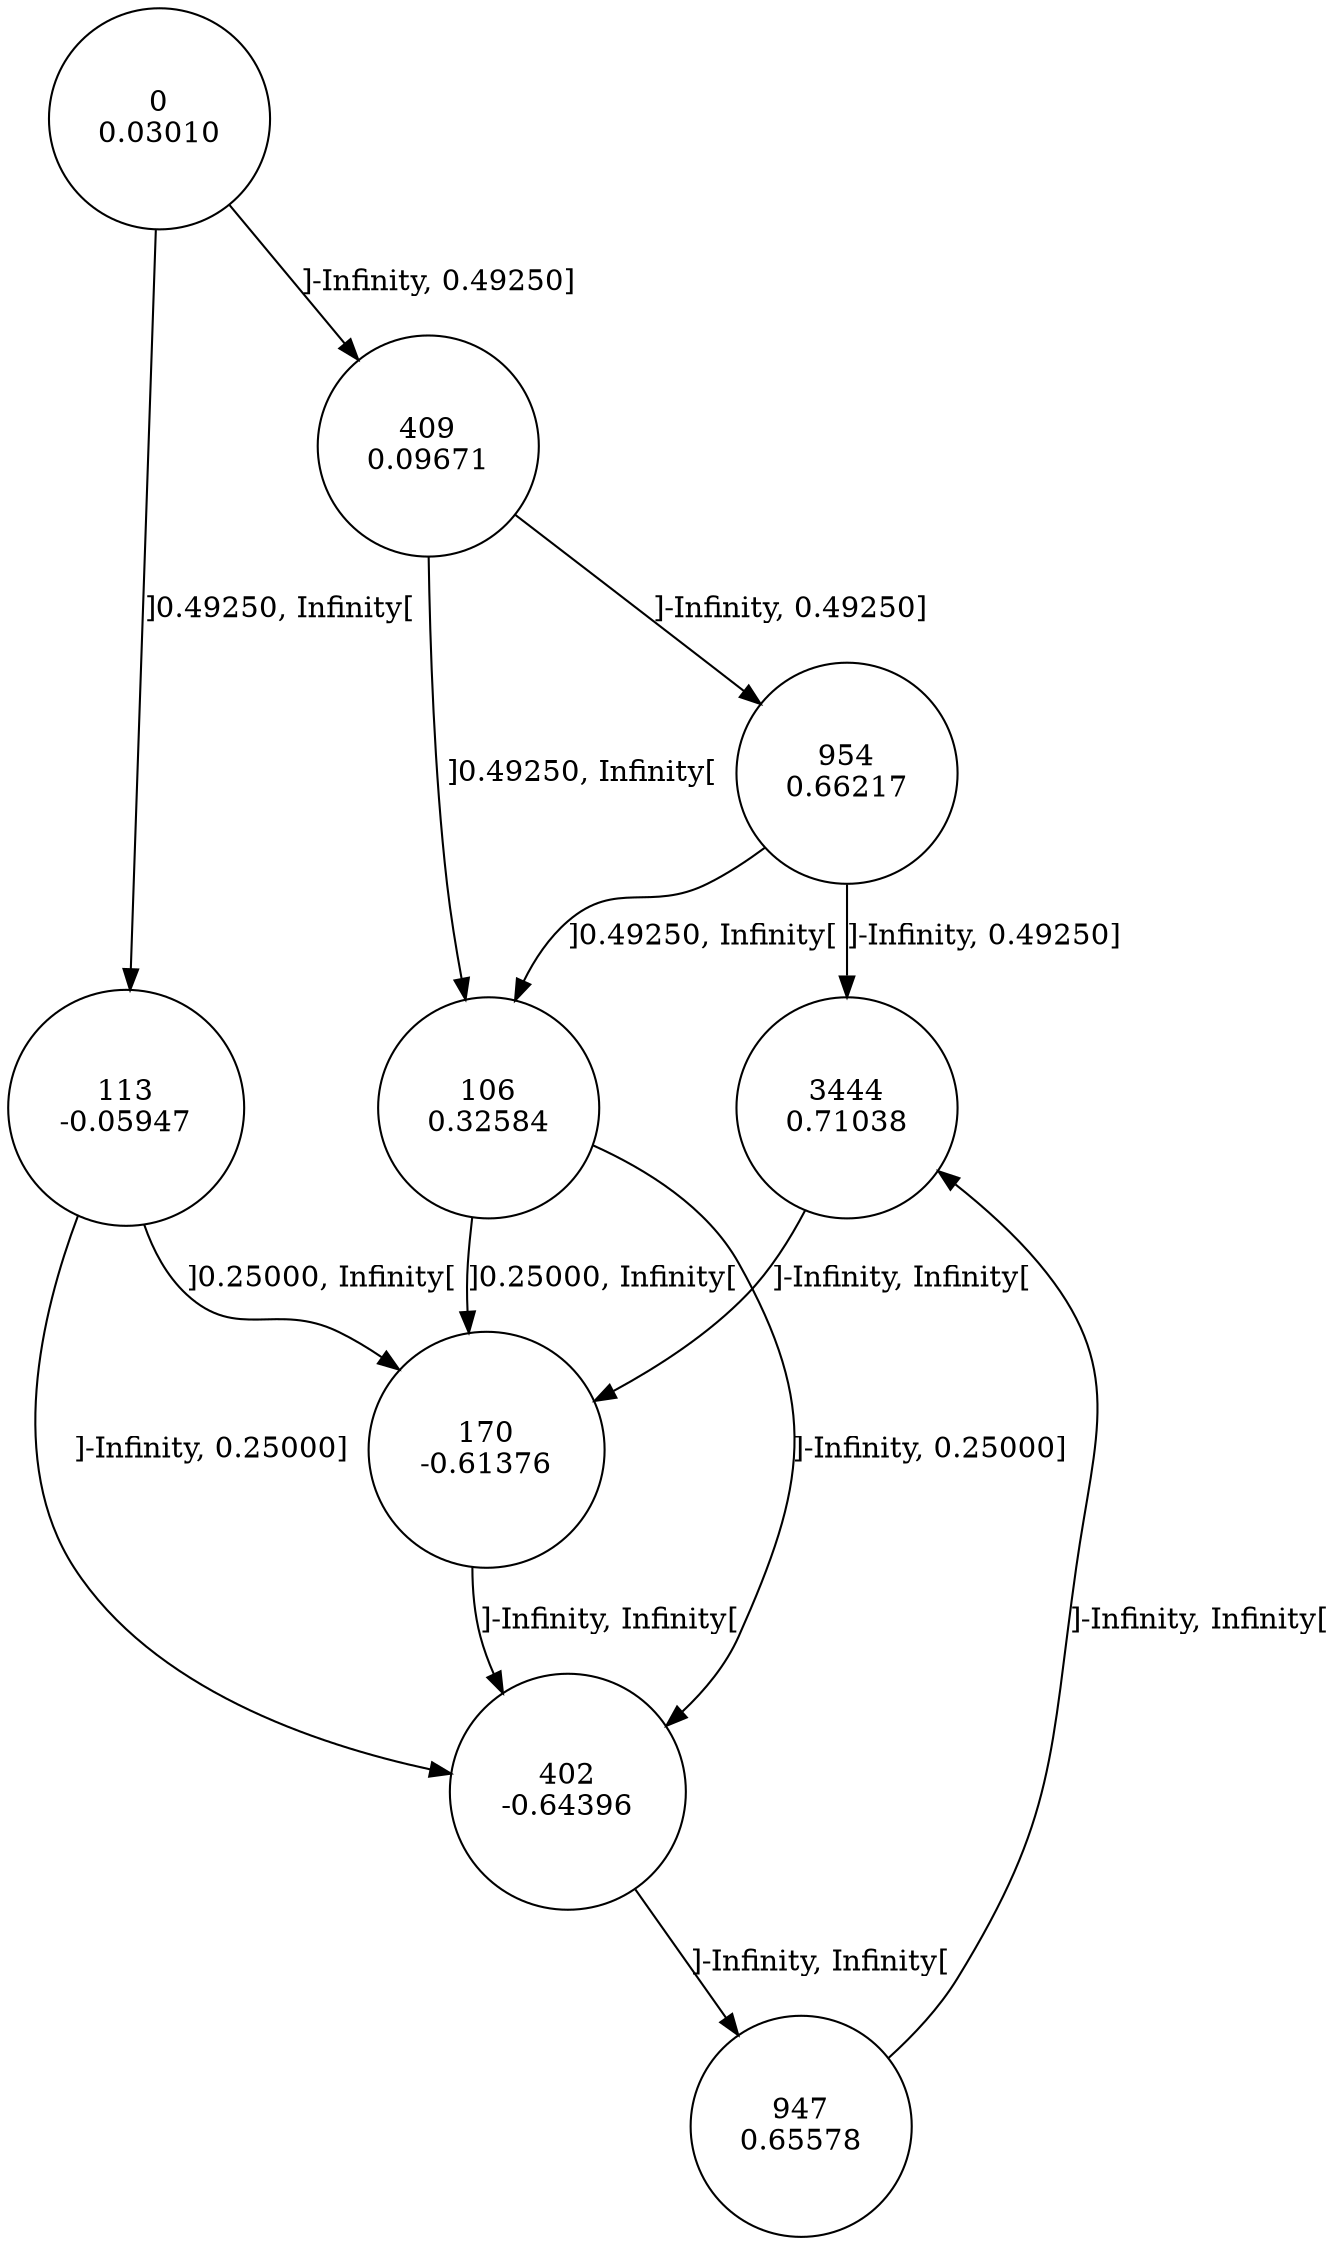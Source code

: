 digraph DFA {
0 [shape=circle, label="0\n0.03010"];
	0 -> 409 [label="]-Infinity, 0.49250]"];
	0 -> 113 [label="]0.49250, Infinity["];
113 [shape=circle, label="113\n-0.05947"];
	113 -> 402 [label="]-Infinity, 0.25000]"];
	113 -> 170 [label="]0.25000, Infinity["];
170 [shape=circle, label="170\n-0.61376"];
	170 -> 402 [label="]-Infinity, Infinity["];
402 [shape=circle, label="402\n-0.64396"];
	402 -> 947 [label="]-Infinity, Infinity["];
947 [shape=circle, label="947\n0.65578"];
	947 -> 3444 [label="]-Infinity, Infinity["];
3444 [shape=circle, label="3444\n0.71038"];
	3444 -> 170 [label="]-Infinity, Infinity["];
409 [shape=circle, label="409\n0.09671"];
	409 -> 954 [label="]-Infinity, 0.49250]"];
	409 -> 106 [label="]0.49250, Infinity["];
106 [shape=circle, label="106\n0.32584"];
	106 -> 402 [label="]-Infinity, 0.25000]"];
	106 -> 170 [label="]0.25000, Infinity["];
954 [shape=circle, label="954\n0.66217"];
	954 -> 3444 [label="]-Infinity, 0.49250]"];
	954 -> 106 [label="]0.49250, Infinity["];
}